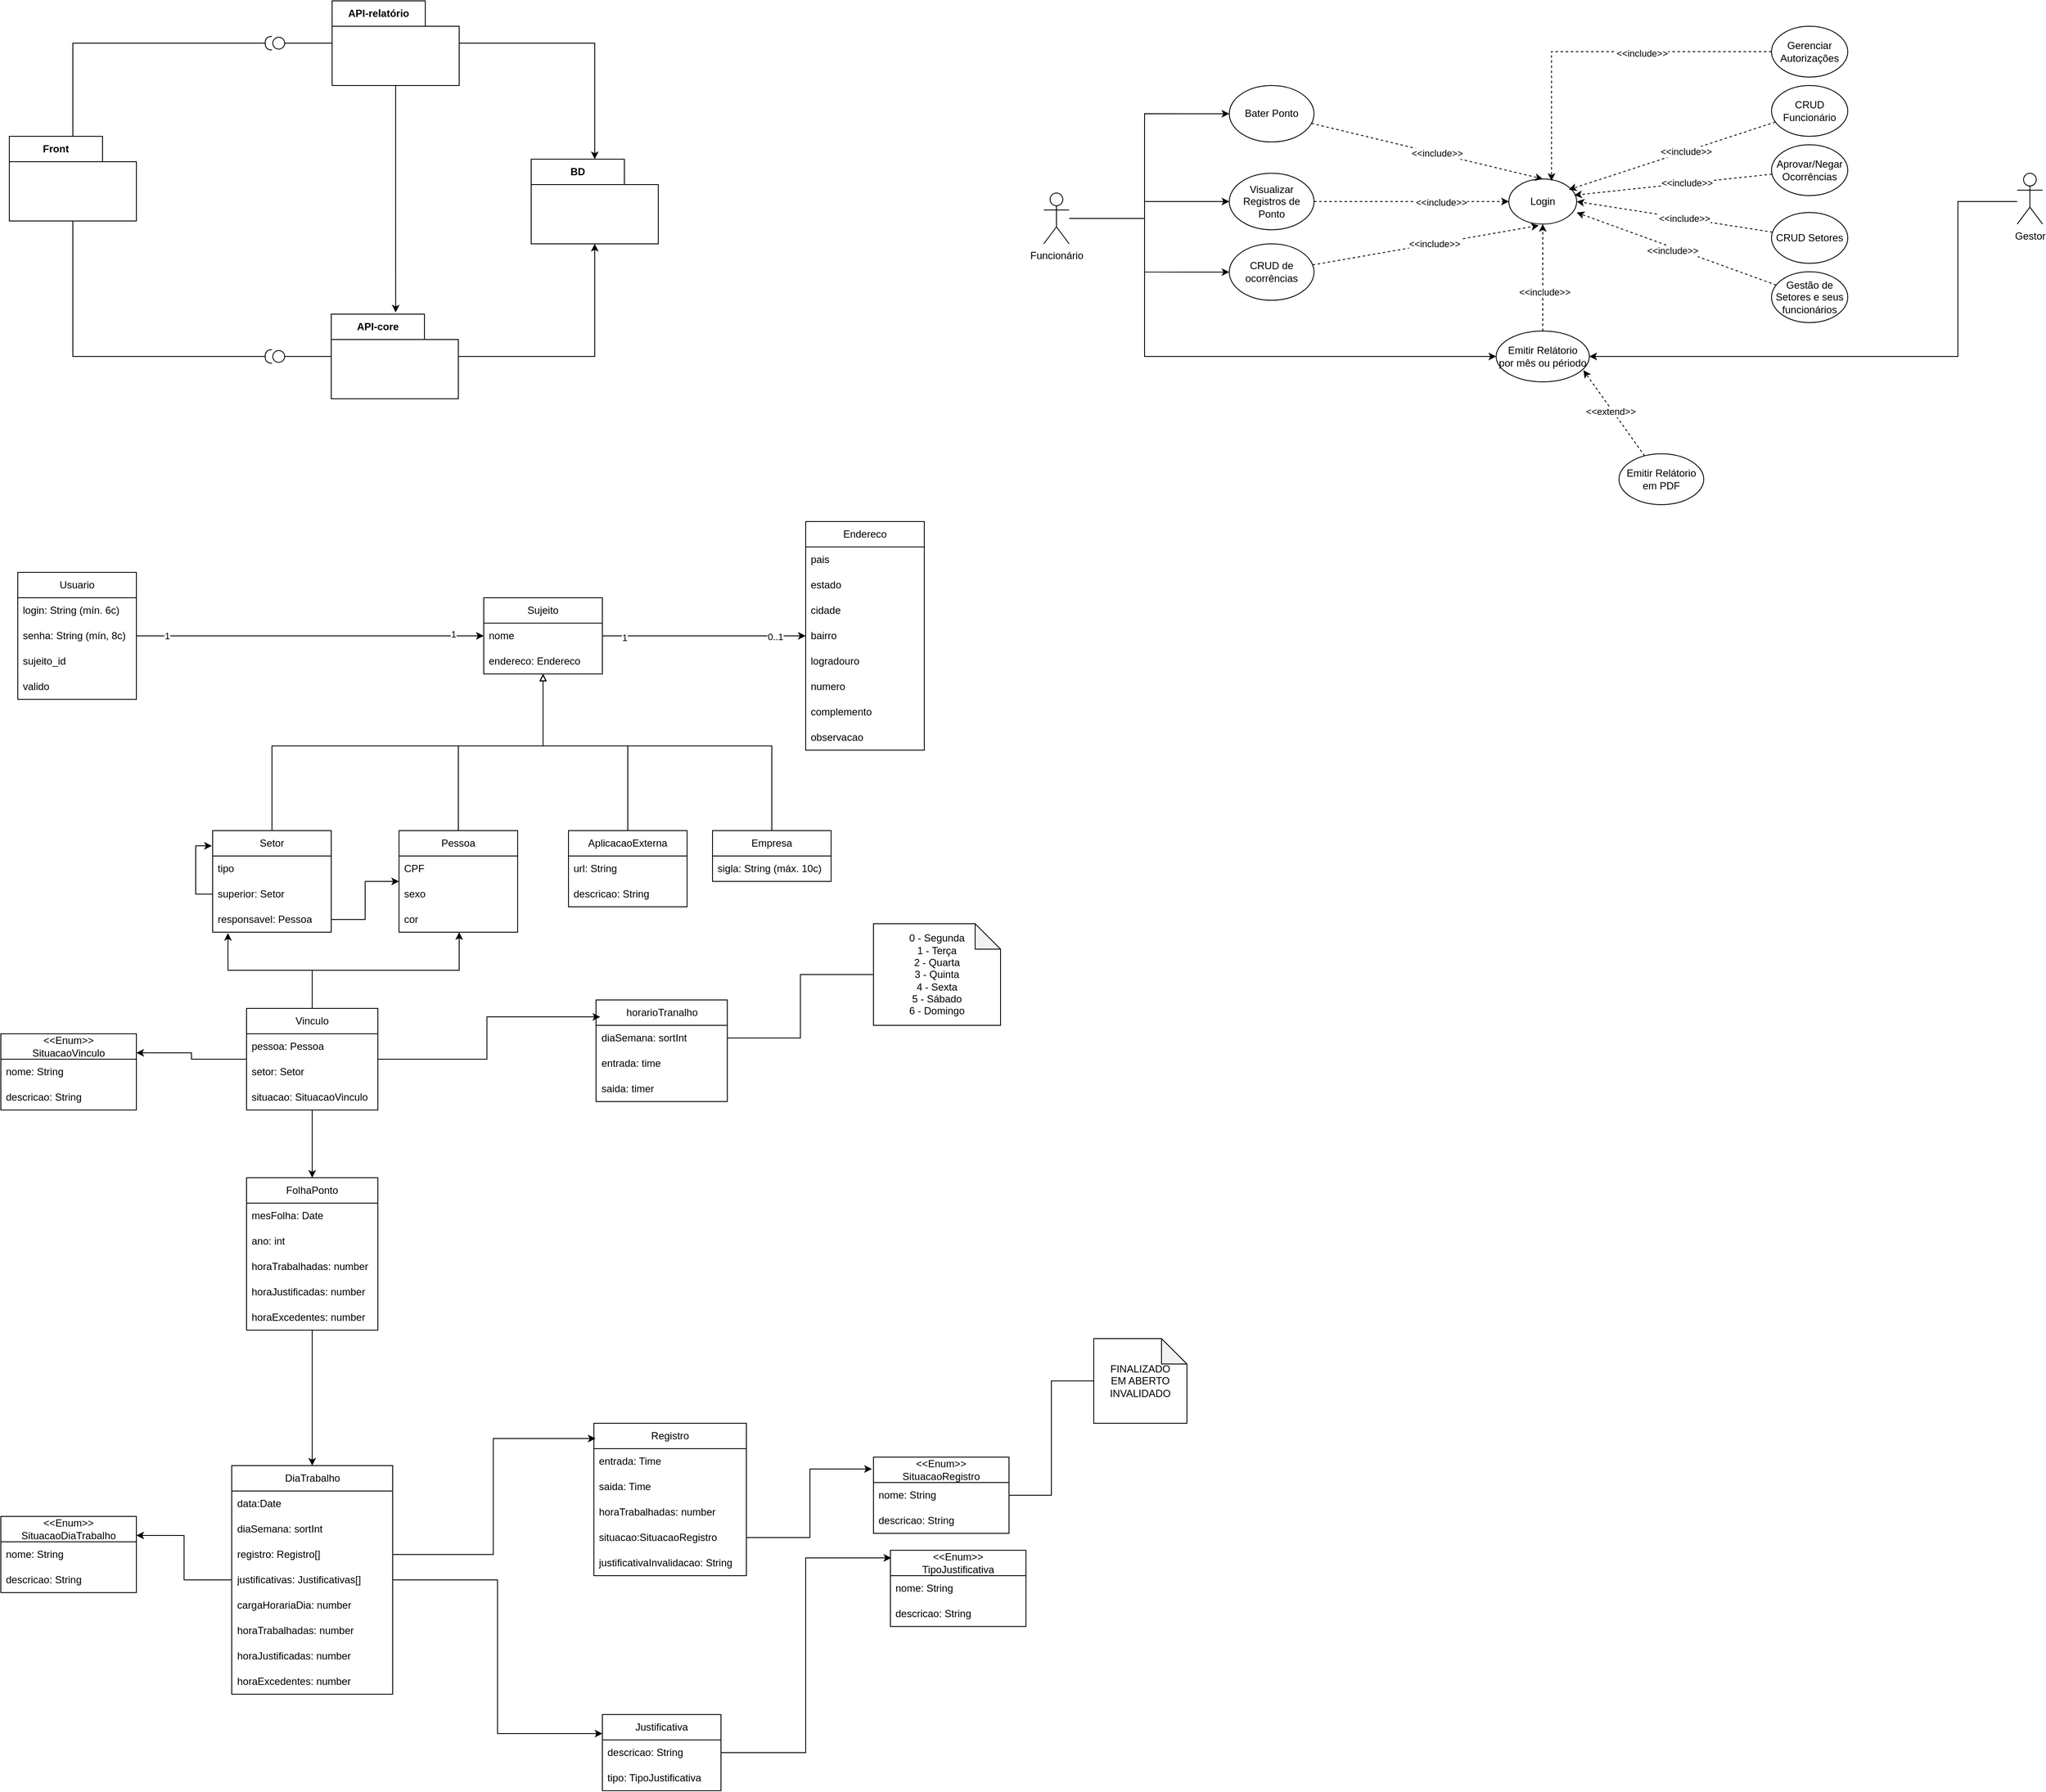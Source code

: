 <mxfile version="25.0.3">
  <diagram name="Página-1" id="RD_SIP9z1UjKInWznvdo">
    <mxGraphModel dx="1593" dy="829" grid="1" gridSize="10" guides="1" tooltips="1" connect="1" arrows="1" fold="1" page="1" pageScale="1" pageWidth="827" pageHeight="1169" math="0" shadow="0">
      <root>
        <mxCell id="0" />
        <mxCell id="1" parent="0" />
        <mxCell id="dIuihg4rUjvDcWADwv28-1" value="BD" style="shape=folder;fontStyle=1;tabWidth=110;tabHeight=30;tabPosition=left;html=1;boundedLbl=1;labelInHeader=1;container=1;collapsible=0;whiteSpace=wrap;" parent="1" vertex="1">
          <mxGeometry x="636" y="237" width="150" height="100" as="geometry" />
        </mxCell>
        <mxCell id="dIuihg4rUjvDcWADwv28-2" value="" style="html=1;strokeColor=none;resizeWidth=1;resizeHeight=1;fillColor=none;part=1;connectable=0;allowArrows=0;deletable=0;whiteSpace=wrap;" parent="dIuihg4rUjvDcWADwv28-1" vertex="1">
          <mxGeometry width="150" height="70" relative="1" as="geometry">
            <mxPoint y="30" as="offset" />
          </mxGeometry>
        </mxCell>
        <mxCell id="dIuihg4rUjvDcWADwv28-20" style="edgeStyle=orthogonalEdgeStyle;rounded=0;orthogonalLoop=1;jettySize=auto;html=1;endArrow=halfCircle;endFill=0;" parent="1" source="dIuihg4rUjvDcWADwv28-3" edge="1">
          <mxGeometry relative="1" as="geometry">
            <mxPoint x="330" y="100" as="targetPoint" />
            <Array as="points">
              <mxPoint x="95" y="100" />
            </Array>
          </mxGeometry>
        </mxCell>
        <mxCell id="dIuihg4rUjvDcWADwv28-21" style="edgeStyle=orthogonalEdgeStyle;rounded=0;orthogonalLoop=1;jettySize=auto;html=1;endArrow=halfCircle;endFill=0;" parent="1" source="dIuihg4rUjvDcWADwv28-3" edge="1">
          <mxGeometry relative="1" as="geometry">
            <mxPoint x="330" y="470" as="targetPoint" />
            <Array as="points">
              <mxPoint x="95" y="470" />
            </Array>
          </mxGeometry>
        </mxCell>
        <mxCell id="dIuihg4rUjvDcWADwv28-3" value="Front" style="shape=folder;fontStyle=1;tabWidth=110;tabHeight=30;tabPosition=left;html=1;boundedLbl=1;labelInHeader=1;container=1;collapsible=0;whiteSpace=wrap;" parent="1" vertex="1">
          <mxGeometry x="20" y="210" width="150" height="100" as="geometry" />
        </mxCell>
        <mxCell id="dIuihg4rUjvDcWADwv28-4" value="" style="html=1;strokeColor=none;resizeWidth=1;resizeHeight=1;fillColor=none;part=1;connectable=0;allowArrows=0;deletable=0;whiteSpace=wrap;" parent="dIuihg4rUjvDcWADwv28-3" vertex="1">
          <mxGeometry width="150" height="70" relative="1" as="geometry">
            <mxPoint y="30" as="offset" />
          </mxGeometry>
        </mxCell>
        <mxCell id="dIuihg4rUjvDcWADwv28-15" style="edgeStyle=orthogonalEdgeStyle;rounded=0;orthogonalLoop=1;jettySize=auto;html=1;" parent="1" source="dIuihg4rUjvDcWADwv28-5" target="dIuihg4rUjvDcWADwv28-1" edge="1">
          <mxGeometry relative="1" as="geometry" />
        </mxCell>
        <mxCell id="dIuihg4rUjvDcWADwv28-17" style="edgeStyle=orthogonalEdgeStyle;rounded=0;orthogonalLoop=1;jettySize=auto;html=1;endArrow=circle;endFill=0;" parent="1" source="dIuihg4rUjvDcWADwv28-5" edge="1">
          <mxGeometry relative="1" as="geometry">
            <mxPoint x="330" y="100" as="targetPoint" />
          </mxGeometry>
        </mxCell>
        <mxCell id="dIuihg4rUjvDcWADwv28-5" value="API-relatório" style="shape=folder;fontStyle=1;tabWidth=110;tabHeight=30;tabPosition=left;html=1;boundedLbl=1;labelInHeader=1;container=1;collapsible=0;whiteSpace=wrap;" parent="1" vertex="1">
          <mxGeometry x="401" y="50" width="150" height="100" as="geometry" />
        </mxCell>
        <mxCell id="dIuihg4rUjvDcWADwv28-6" value="" style="html=1;strokeColor=none;resizeWidth=1;resizeHeight=1;fillColor=none;part=1;connectable=0;allowArrows=0;deletable=0;whiteSpace=wrap;" parent="dIuihg4rUjvDcWADwv28-5" vertex="1">
          <mxGeometry width="150" height="70" relative="1" as="geometry">
            <mxPoint y="30" as="offset" />
          </mxGeometry>
        </mxCell>
        <mxCell id="dIuihg4rUjvDcWADwv28-18" style="edgeStyle=orthogonalEdgeStyle;rounded=0;orthogonalLoop=1;jettySize=auto;html=1;endArrow=circle;endFill=0;" parent="1" source="dIuihg4rUjvDcWADwv28-7" edge="1">
          <mxGeometry relative="1" as="geometry">
            <mxPoint x="330" y="470" as="targetPoint" />
          </mxGeometry>
        </mxCell>
        <mxCell id="dIuihg4rUjvDcWADwv28-7" value="API-core" style="shape=folder;fontStyle=1;tabWidth=110;tabHeight=30;tabPosition=left;html=1;boundedLbl=1;labelInHeader=1;container=1;collapsible=0;whiteSpace=wrap;" parent="1" vertex="1">
          <mxGeometry x="400" y="420" width="150" height="100" as="geometry" />
        </mxCell>
        <mxCell id="dIuihg4rUjvDcWADwv28-8" value="" style="html=1;strokeColor=none;resizeWidth=1;resizeHeight=1;fillColor=none;part=1;connectable=0;allowArrows=0;deletable=0;whiteSpace=wrap;" parent="dIuihg4rUjvDcWADwv28-7" vertex="1">
          <mxGeometry width="150" height="70" relative="1" as="geometry">
            <mxPoint y="30" as="offset" />
          </mxGeometry>
        </mxCell>
        <mxCell id="dIuihg4rUjvDcWADwv28-14" style="edgeStyle=orthogonalEdgeStyle;rounded=0;orthogonalLoop=1;jettySize=auto;html=1;entryX=0.5;entryY=1;entryDx=0;entryDy=0;entryPerimeter=0;" parent="1" source="dIuihg4rUjvDcWADwv28-7" target="dIuihg4rUjvDcWADwv28-1" edge="1">
          <mxGeometry relative="1" as="geometry" />
        </mxCell>
        <mxCell id="dIuihg4rUjvDcWADwv28-16" style="edgeStyle=orthogonalEdgeStyle;rounded=0;orthogonalLoop=1;jettySize=auto;html=1;entryX=0.507;entryY=-0.02;entryDx=0;entryDy=0;entryPerimeter=0;" parent="1" source="dIuihg4rUjvDcWADwv28-5" target="dIuihg4rUjvDcWADwv28-7" edge="1">
          <mxGeometry relative="1" as="geometry" />
        </mxCell>
        <mxCell id="qNjkb20ry8BSJpF6mRl5-24" style="edgeStyle=orthogonalEdgeStyle;rounded=0;orthogonalLoop=1;jettySize=auto;html=1;endArrow=block;endFill=0;exitX=0.5;exitY=0;exitDx=0;exitDy=0;" parent="1" source="qNjkb20ry8BSJpF6mRl5-1" target="qNjkb20ry8BSJpF6mRl5-13" edge="1">
          <mxGeometry relative="1" as="geometry">
            <Array as="points">
              <mxPoint x="550" y="930" />
              <mxPoint x="650" y="930" />
            </Array>
          </mxGeometry>
        </mxCell>
        <mxCell id="qNjkb20ry8BSJpF6mRl5-1" value="Pessoa" style="swimlane;fontStyle=0;childLayout=stackLayout;horizontal=1;startSize=30;horizontalStack=0;resizeParent=1;resizeParentMax=0;resizeLast=0;collapsible=1;marginBottom=0;whiteSpace=wrap;html=1;" parent="1" vertex="1">
          <mxGeometry x="480" y="1030" width="140" height="120" as="geometry" />
        </mxCell>
        <mxCell id="qNjkb20ry8BSJpF6mRl5-2" value="CPF" style="text;strokeColor=none;fillColor=none;align=left;verticalAlign=middle;spacingLeft=4;spacingRight=4;overflow=hidden;points=[[0,0.5],[1,0.5]];portConstraint=eastwest;rotatable=0;whiteSpace=wrap;html=1;" parent="qNjkb20ry8BSJpF6mRl5-1" vertex="1">
          <mxGeometry y="30" width="140" height="30" as="geometry" />
        </mxCell>
        <mxCell id="qNjkb20ry8BSJpF6mRl5-3" value="sexo" style="text;strokeColor=none;fillColor=none;align=left;verticalAlign=middle;spacingLeft=4;spacingRight=4;overflow=hidden;points=[[0,0.5],[1,0.5]];portConstraint=eastwest;rotatable=0;whiteSpace=wrap;html=1;" parent="qNjkb20ry8BSJpF6mRl5-1" vertex="1">
          <mxGeometry y="60" width="140" height="30" as="geometry" />
        </mxCell>
        <mxCell id="qNjkb20ry8BSJpF6mRl5-4" value="cor" style="text;strokeColor=none;fillColor=none;align=left;verticalAlign=middle;spacingLeft=4;spacingRight=4;overflow=hidden;points=[[0,0.5],[1,0.5]];portConstraint=eastwest;rotatable=0;whiteSpace=wrap;html=1;" parent="qNjkb20ry8BSJpF6mRl5-1" vertex="1">
          <mxGeometry y="90" width="140" height="30" as="geometry" />
        </mxCell>
        <mxCell id="qNjkb20ry8BSJpF6mRl5-25" style="edgeStyle=orthogonalEdgeStyle;rounded=0;orthogonalLoop=1;jettySize=auto;html=1;endArrow=block;endFill=0;exitX=0.5;exitY=0;exitDx=0;exitDy=0;" parent="1" source="qNjkb20ry8BSJpF6mRl5-5" target="qNjkb20ry8BSJpF6mRl5-13" edge="1">
          <mxGeometry relative="1" as="geometry">
            <Array as="points">
              <mxPoint x="330" y="930" />
              <mxPoint x="650" y="930" />
            </Array>
          </mxGeometry>
        </mxCell>
        <mxCell id="qNjkb20ry8BSJpF6mRl5-48" style="edgeStyle=orthogonalEdgeStyle;rounded=0;orthogonalLoop=1;jettySize=auto;html=1;" parent="1" source="qNjkb20ry8BSJpF6mRl5-8" target="qNjkb20ry8BSJpF6mRl5-1" edge="1">
          <mxGeometry relative="1" as="geometry" />
        </mxCell>
        <mxCell id="qNjkb20ry8BSJpF6mRl5-5" value="Setor" style="swimlane;fontStyle=0;childLayout=stackLayout;horizontal=1;startSize=30;horizontalStack=0;resizeParent=1;resizeParentMax=0;resizeLast=0;collapsible=1;marginBottom=0;whiteSpace=wrap;html=1;" parent="1" vertex="1">
          <mxGeometry x="260" y="1030" width="140" height="120" as="geometry" />
        </mxCell>
        <mxCell id="qNjkb20ry8BSJpF6mRl5-6" value="tipo" style="text;strokeColor=none;fillColor=none;align=left;verticalAlign=middle;spacingLeft=4;spacingRight=4;overflow=hidden;points=[[0,0.5],[1,0.5]];portConstraint=eastwest;rotatable=0;whiteSpace=wrap;html=1;" parent="qNjkb20ry8BSJpF6mRl5-5" vertex="1">
          <mxGeometry y="30" width="140" height="30" as="geometry" />
        </mxCell>
        <mxCell id="qNjkb20ry8BSJpF6mRl5-52" style="edgeStyle=orthogonalEdgeStyle;rounded=0;orthogonalLoop=1;jettySize=auto;html=1;entryX=-0.007;entryY=0.15;entryDx=0;entryDy=0;entryPerimeter=0;" parent="qNjkb20ry8BSJpF6mRl5-5" source="qNjkb20ry8BSJpF6mRl5-7" target="qNjkb20ry8BSJpF6mRl5-5" edge="1">
          <mxGeometry relative="1" as="geometry" />
        </mxCell>
        <mxCell id="qNjkb20ry8BSJpF6mRl5-7" value="superior: Setor" style="text;strokeColor=none;fillColor=none;align=left;verticalAlign=middle;spacingLeft=4;spacingRight=4;overflow=hidden;points=[[0,0.5],[1,0.5]];portConstraint=eastwest;rotatable=0;whiteSpace=wrap;html=1;" parent="qNjkb20ry8BSJpF6mRl5-5" vertex="1">
          <mxGeometry y="60" width="140" height="30" as="geometry" />
        </mxCell>
        <mxCell id="qNjkb20ry8BSJpF6mRl5-8" value="responsavel: Pessoa" style="text;strokeColor=none;fillColor=none;align=left;verticalAlign=middle;spacingLeft=4;spacingRight=4;overflow=hidden;points=[[0,0.5],[1,0.5]];portConstraint=eastwest;rotatable=0;whiteSpace=wrap;html=1;" parent="qNjkb20ry8BSJpF6mRl5-5" vertex="1">
          <mxGeometry y="90" width="140" height="30" as="geometry" />
        </mxCell>
        <mxCell id="qNjkb20ry8BSJpF6mRl5-27" style="edgeStyle=orthogonalEdgeStyle;rounded=0;orthogonalLoop=1;jettySize=auto;html=1;endArrow=block;endFill=0;exitX=0.5;exitY=0;exitDx=0;exitDy=0;" parent="1" source="qNjkb20ry8BSJpF6mRl5-9" target="qNjkb20ry8BSJpF6mRl5-13" edge="1">
          <mxGeometry relative="1" as="geometry">
            <Array as="points">
              <mxPoint x="750" y="930" />
              <mxPoint x="650" y="930" />
            </Array>
          </mxGeometry>
        </mxCell>
        <mxCell id="qNjkb20ry8BSJpF6mRl5-9" value="Aplicacao&lt;span style=&quot;background-color: initial;&quot;&gt;Externa&lt;/span&gt;" style="swimlane;fontStyle=0;childLayout=stackLayout;horizontal=1;startSize=30;horizontalStack=0;resizeParent=1;resizeParentMax=0;resizeLast=0;collapsible=1;marginBottom=0;whiteSpace=wrap;html=1;" parent="1" vertex="1">
          <mxGeometry x="680" y="1030" width="140" height="90" as="geometry" />
        </mxCell>
        <mxCell id="5sIMiY5ZOQMgnEvXVbW2-5" value="url: String" style="text;strokeColor=none;fillColor=none;align=left;verticalAlign=middle;spacingLeft=4;spacingRight=4;overflow=hidden;points=[[0,0.5],[1,0.5]];portConstraint=eastwest;rotatable=0;whiteSpace=wrap;html=1;" parent="qNjkb20ry8BSJpF6mRl5-9" vertex="1">
          <mxGeometry y="30" width="140" height="30" as="geometry" />
        </mxCell>
        <mxCell id="5sIMiY5ZOQMgnEvXVbW2-6" value="descricao: String" style="text;strokeColor=none;fillColor=none;align=left;verticalAlign=middle;spacingLeft=4;spacingRight=4;overflow=hidden;points=[[0,0.5],[1,0.5]];portConstraint=eastwest;rotatable=0;whiteSpace=wrap;html=1;" parent="qNjkb20ry8BSJpF6mRl5-9" vertex="1">
          <mxGeometry y="60" width="140" height="30" as="geometry" />
        </mxCell>
        <mxCell id="qNjkb20ry8BSJpF6mRl5-37" style="edgeStyle=orthogonalEdgeStyle;rounded=0;orthogonalLoop=1;jettySize=auto;html=1;" parent="1" source="qNjkb20ry8BSJpF6mRl5-13" target="qNjkb20ry8BSJpF6mRl5-33" edge="1">
          <mxGeometry relative="1" as="geometry" />
        </mxCell>
        <mxCell id="qNjkb20ry8BSJpF6mRl5-44" value="1" style="edgeLabel;html=1;align=center;verticalAlign=middle;resizable=0;points=[];" parent="qNjkb20ry8BSJpF6mRl5-37" vertex="1" connectable="0">
          <mxGeometry x="-0.783" y="-2" relative="1" as="geometry">
            <mxPoint as="offset" />
          </mxGeometry>
        </mxCell>
        <mxCell id="qNjkb20ry8BSJpF6mRl5-45" value="0..1" style="edgeLabel;html=1;align=center;verticalAlign=middle;resizable=0;points=[];" parent="qNjkb20ry8BSJpF6mRl5-37" vertex="1" connectable="0">
          <mxGeometry x="0.7" y="-1" relative="1" as="geometry">
            <mxPoint as="offset" />
          </mxGeometry>
        </mxCell>
        <mxCell id="qNjkb20ry8BSJpF6mRl5-13" value="Sujeito" style="swimlane;fontStyle=0;childLayout=stackLayout;horizontal=1;startSize=30;horizontalStack=0;resizeParent=1;resizeParentMax=0;resizeLast=0;collapsible=1;marginBottom=0;whiteSpace=wrap;html=1;" parent="1" vertex="1">
          <mxGeometry x="580" y="755" width="140" height="90" as="geometry" />
        </mxCell>
        <mxCell id="qNjkb20ry8BSJpF6mRl5-16" value="nome" style="text;strokeColor=none;fillColor=none;align=left;verticalAlign=middle;spacingLeft=4;spacingRight=4;overflow=hidden;points=[[0,0.5],[1,0.5]];portConstraint=eastwest;rotatable=0;whiteSpace=wrap;html=1;" parent="qNjkb20ry8BSJpF6mRl5-13" vertex="1">
          <mxGeometry y="30" width="140" height="30" as="geometry" />
        </mxCell>
        <mxCell id="qNjkb20ry8BSJpF6mRl5-38" value="endereco: Endereco" style="text;strokeColor=none;fillColor=none;align=left;verticalAlign=middle;spacingLeft=4;spacingRight=4;overflow=hidden;points=[[0,0.5],[1,0.5]];portConstraint=eastwest;rotatable=0;whiteSpace=wrap;html=1;" parent="qNjkb20ry8BSJpF6mRl5-13" vertex="1">
          <mxGeometry y="60" width="140" height="30" as="geometry" />
        </mxCell>
        <mxCell id="qNjkb20ry8BSJpF6mRl5-17" value="Usuario" style="swimlane;fontStyle=0;childLayout=stackLayout;horizontal=1;startSize=30;horizontalStack=0;resizeParent=1;resizeParentMax=0;resizeLast=0;collapsible=1;marginBottom=0;whiteSpace=wrap;html=1;" parent="1" vertex="1">
          <mxGeometry x="30" y="725" width="140" height="150" as="geometry" />
        </mxCell>
        <mxCell id="qNjkb20ry8BSJpF6mRl5-18" value="login: String (mín. 6c)" style="text;strokeColor=none;fillColor=none;align=left;verticalAlign=middle;spacingLeft=4;spacingRight=4;overflow=hidden;points=[[0,0.5],[1,0.5]];portConstraint=eastwest;rotatable=0;whiteSpace=wrap;html=1;" parent="qNjkb20ry8BSJpF6mRl5-17" vertex="1">
          <mxGeometry y="30" width="140" height="30" as="geometry" />
        </mxCell>
        <mxCell id="qNjkb20ry8BSJpF6mRl5-19" value="senha: String (mín, 8c)" style="text;strokeColor=none;fillColor=none;align=left;verticalAlign=middle;spacingLeft=4;spacingRight=4;overflow=hidden;points=[[0,0.5],[1,0.5]];portConstraint=eastwest;rotatable=0;whiteSpace=wrap;html=1;" parent="qNjkb20ry8BSJpF6mRl5-17" vertex="1">
          <mxGeometry y="60" width="140" height="30" as="geometry" />
        </mxCell>
        <mxCell id="qNjkb20ry8BSJpF6mRl5-20" value="sujeito_id" style="text;strokeColor=none;fillColor=none;align=left;verticalAlign=middle;spacingLeft=4;spacingRight=4;overflow=hidden;points=[[0,0.5],[1,0.5]];portConstraint=eastwest;rotatable=0;whiteSpace=wrap;html=1;" parent="qNjkb20ry8BSJpF6mRl5-17" vertex="1">
          <mxGeometry y="90" width="140" height="30" as="geometry" />
        </mxCell>
        <mxCell id="qNjkb20ry8BSJpF6mRl5-53" value="valido" style="text;strokeColor=none;fillColor=none;align=left;verticalAlign=middle;spacingLeft=4;spacingRight=4;overflow=hidden;points=[[0,0.5],[1,0.5]];portConstraint=eastwest;rotatable=0;whiteSpace=wrap;html=1;" parent="qNjkb20ry8BSJpF6mRl5-17" vertex="1">
          <mxGeometry y="120" width="140" height="30" as="geometry" />
        </mxCell>
        <mxCell id="qNjkb20ry8BSJpF6mRl5-21" style="edgeStyle=orthogonalEdgeStyle;rounded=0;orthogonalLoop=1;jettySize=auto;html=1;entryX=0;entryY=0.5;entryDx=0;entryDy=0;" parent="1" source="qNjkb20ry8BSJpF6mRl5-19" target="qNjkb20ry8BSJpF6mRl5-13" edge="1">
          <mxGeometry relative="1" as="geometry" />
        </mxCell>
        <mxCell id="qNjkb20ry8BSJpF6mRl5-22" value="1" style="edgeLabel;html=1;align=center;verticalAlign=middle;resizable=0;points=[];" parent="qNjkb20ry8BSJpF6mRl5-21" vertex="1" connectable="0">
          <mxGeometry x="-0.824" relative="1" as="geometry">
            <mxPoint as="offset" />
          </mxGeometry>
        </mxCell>
        <mxCell id="qNjkb20ry8BSJpF6mRl5-23" value="1" style="edgeLabel;html=1;align=center;verticalAlign=middle;resizable=0;points=[];" parent="qNjkb20ry8BSJpF6mRl5-21" vertex="1" connectable="0">
          <mxGeometry x="0.824" y="2" relative="1" as="geometry">
            <mxPoint as="offset" />
          </mxGeometry>
        </mxCell>
        <mxCell id="qNjkb20ry8BSJpF6mRl5-47" style="edgeStyle=orthogonalEdgeStyle;rounded=0;orthogonalLoop=1;jettySize=auto;html=1;endArrow=block;endFill=0;" parent="1" source="qNjkb20ry8BSJpF6mRl5-29" target="qNjkb20ry8BSJpF6mRl5-13" edge="1">
          <mxGeometry relative="1" as="geometry">
            <Array as="points">
              <mxPoint x="920" y="930" />
              <mxPoint x="650" y="930" />
            </Array>
          </mxGeometry>
        </mxCell>
        <mxCell id="qNjkb20ry8BSJpF6mRl5-29" value="Empresa" style="swimlane;fontStyle=0;childLayout=stackLayout;horizontal=1;startSize=30;horizontalStack=0;resizeParent=1;resizeParentMax=0;resizeLast=0;collapsible=1;marginBottom=0;whiteSpace=wrap;html=1;" parent="1" vertex="1">
          <mxGeometry x="850" y="1030" width="140" height="60" as="geometry" />
        </mxCell>
        <mxCell id="qNjkb20ry8BSJpF6mRl5-28" value="sigla: String&amp;nbsp;(máx. 10c)" style="text;strokeColor=none;fillColor=none;align=left;verticalAlign=middle;spacingLeft=4;spacingRight=4;overflow=hidden;points=[[0,0.5],[1,0.5]];portConstraint=eastwest;rotatable=0;whiteSpace=wrap;html=1;" parent="qNjkb20ry8BSJpF6mRl5-29" vertex="1">
          <mxGeometry y="30" width="140" height="30" as="geometry" />
        </mxCell>
        <mxCell id="qNjkb20ry8BSJpF6mRl5-33" value="Endereco" style="swimlane;fontStyle=0;childLayout=stackLayout;horizontal=1;startSize=30;horizontalStack=0;resizeParent=1;resizeParentMax=0;resizeLast=0;collapsible=1;marginBottom=0;whiteSpace=wrap;html=1;" parent="1" vertex="1">
          <mxGeometry x="960" y="665" width="140" height="270" as="geometry" />
        </mxCell>
        <mxCell id="qNjkb20ry8BSJpF6mRl5-34" value="pais" style="text;strokeColor=none;fillColor=none;align=left;verticalAlign=middle;spacingLeft=4;spacingRight=4;overflow=hidden;points=[[0,0.5],[1,0.5]];portConstraint=eastwest;rotatable=0;whiteSpace=wrap;html=1;" parent="qNjkb20ry8BSJpF6mRl5-33" vertex="1">
          <mxGeometry y="30" width="140" height="30" as="geometry" />
        </mxCell>
        <mxCell id="qNjkb20ry8BSJpF6mRl5-35" value="estado" style="text;strokeColor=none;fillColor=none;align=left;verticalAlign=middle;spacingLeft=4;spacingRight=4;overflow=hidden;points=[[0,0.5],[1,0.5]];portConstraint=eastwest;rotatable=0;whiteSpace=wrap;html=1;" parent="qNjkb20ry8BSJpF6mRl5-33" vertex="1">
          <mxGeometry y="60" width="140" height="30" as="geometry" />
        </mxCell>
        <mxCell id="qNjkb20ry8BSJpF6mRl5-36" value="cidade" style="text;strokeColor=none;fillColor=none;align=left;verticalAlign=middle;spacingLeft=4;spacingRight=4;overflow=hidden;points=[[0,0.5],[1,0.5]];portConstraint=eastwest;rotatable=0;whiteSpace=wrap;html=1;" parent="qNjkb20ry8BSJpF6mRl5-33" vertex="1">
          <mxGeometry y="90" width="140" height="30" as="geometry" />
        </mxCell>
        <mxCell id="qNjkb20ry8BSJpF6mRl5-39" value="bairro" style="text;strokeColor=none;fillColor=none;align=left;verticalAlign=middle;spacingLeft=4;spacingRight=4;overflow=hidden;points=[[0,0.5],[1,0.5]];portConstraint=eastwest;rotatable=0;whiteSpace=wrap;html=1;" parent="qNjkb20ry8BSJpF6mRl5-33" vertex="1">
          <mxGeometry y="120" width="140" height="30" as="geometry" />
        </mxCell>
        <mxCell id="qNjkb20ry8BSJpF6mRl5-40" value="logradouro" style="text;strokeColor=none;fillColor=none;align=left;verticalAlign=middle;spacingLeft=4;spacingRight=4;overflow=hidden;points=[[0,0.5],[1,0.5]];portConstraint=eastwest;rotatable=0;whiteSpace=wrap;html=1;" parent="qNjkb20ry8BSJpF6mRl5-33" vertex="1">
          <mxGeometry y="150" width="140" height="30" as="geometry" />
        </mxCell>
        <mxCell id="qNjkb20ry8BSJpF6mRl5-41" value="numero" style="text;strokeColor=none;fillColor=none;align=left;verticalAlign=middle;spacingLeft=4;spacingRight=4;overflow=hidden;points=[[0,0.5],[1,0.5]];portConstraint=eastwest;rotatable=0;whiteSpace=wrap;html=1;" parent="qNjkb20ry8BSJpF6mRl5-33" vertex="1">
          <mxGeometry y="180" width="140" height="30" as="geometry" />
        </mxCell>
        <mxCell id="qNjkb20ry8BSJpF6mRl5-42" value="complemento" style="text;strokeColor=none;fillColor=none;align=left;verticalAlign=middle;spacingLeft=4;spacingRight=4;overflow=hidden;points=[[0,0.5],[1,0.5]];portConstraint=eastwest;rotatable=0;whiteSpace=wrap;html=1;" parent="qNjkb20ry8BSJpF6mRl5-33" vertex="1">
          <mxGeometry y="210" width="140" height="30" as="geometry" />
        </mxCell>
        <mxCell id="qNjkb20ry8BSJpF6mRl5-43" value="observacao" style="text;strokeColor=none;fillColor=none;align=left;verticalAlign=middle;spacingLeft=4;spacingRight=4;overflow=hidden;points=[[0,0.5],[1,0.5]];portConstraint=eastwest;rotatable=0;whiteSpace=wrap;html=1;" parent="qNjkb20ry8BSJpF6mRl5-33" vertex="1">
          <mxGeometry y="240" width="140" height="30" as="geometry" />
        </mxCell>
        <mxCell id="7N5yKQpb0jNCGdgTXIqX-24" style="edgeStyle=orthogonalEdgeStyle;rounded=0;orthogonalLoop=1;jettySize=auto;html=1;entryX=0;entryY=0.5;entryDx=0;entryDy=0;" parent="1" source="7N5yKQpb0jNCGdgTXIqX-1" target="7N5yKQpb0jNCGdgTXIqX-5" edge="1">
          <mxGeometry relative="1" as="geometry">
            <Array as="points">
              <mxPoint x="1360" y="307" />
              <mxPoint x="1360" y="183" />
            </Array>
          </mxGeometry>
        </mxCell>
        <mxCell id="7N5yKQpb0jNCGdgTXIqX-25" style="edgeStyle=orthogonalEdgeStyle;rounded=0;orthogonalLoop=1;jettySize=auto;html=1;entryX=0;entryY=0.5;entryDx=0;entryDy=0;" parent="1" source="7N5yKQpb0jNCGdgTXIqX-1" target="7N5yKQpb0jNCGdgTXIqX-9" edge="1">
          <mxGeometry relative="1" as="geometry">
            <Array as="points">
              <mxPoint x="1360" y="307" />
              <mxPoint x="1360" y="287" />
            </Array>
          </mxGeometry>
        </mxCell>
        <mxCell id="7N5yKQpb0jNCGdgTXIqX-26" style="edgeStyle=orthogonalEdgeStyle;rounded=0;orthogonalLoop=1;jettySize=auto;html=1;entryX=0;entryY=0.5;entryDx=0;entryDy=0;" parent="1" source="7N5yKQpb0jNCGdgTXIqX-1" target="7N5yKQpb0jNCGdgTXIqX-12" edge="1">
          <mxGeometry relative="1" as="geometry">
            <Array as="points">
              <mxPoint x="1360" y="307" />
              <mxPoint x="1360" y="370" />
            </Array>
          </mxGeometry>
        </mxCell>
        <mxCell id="7N5yKQpb0jNCGdgTXIqX-27" style="edgeStyle=orthogonalEdgeStyle;rounded=0;orthogonalLoop=1;jettySize=auto;html=1;entryX=0;entryY=0.5;entryDx=0;entryDy=0;" parent="1" source="7N5yKQpb0jNCGdgTXIqX-1" target="7N5yKQpb0jNCGdgTXIqX-16" edge="1">
          <mxGeometry relative="1" as="geometry">
            <Array as="points">
              <mxPoint x="1360" y="307" />
              <mxPoint x="1360" y="470" />
            </Array>
          </mxGeometry>
        </mxCell>
        <mxCell id="7N5yKQpb0jNCGdgTXIqX-1" value="Funcionário" style="shape=umlActor;verticalLabelPosition=bottom;verticalAlign=top;html=1;outlineConnect=0;" parent="1" vertex="1">
          <mxGeometry x="1241" y="277" width="30" height="60" as="geometry" />
        </mxCell>
        <mxCell id="7N5yKQpb0jNCGdgTXIqX-4" value="Login" style="ellipse;whiteSpace=wrap;html=1;" parent="1" vertex="1">
          <mxGeometry x="1790" y="260.34" width="80" height="53.33" as="geometry" />
        </mxCell>
        <mxCell id="7N5yKQpb0jNCGdgTXIqX-5" value="Bater Ponto" style="ellipse;whiteSpace=wrap;html=1;" parent="1" vertex="1">
          <mxGeometry x="1460" y="150" width="100" height="66.67" as="geometry" />
        </mxCell>
        <mxCell id="7N5yKQpb0jNCGdgTXIqX-6" style="rounded=0;orthogonalLoop=1;jettySize=auto;html=1;entryX=0.5;entryY=0;entryDx=0;entryDy=0;dashed=1;" parent="1" source="7N5yKQpb0jNCGdgTXIqX-5" target="7N5yKQpb0jNCGdgTXIqX-4" edge="1">
          <mxGeometry relative="1" as="geometry" />
        </mxCell>
        <mxCell id="7N5yKQpb0jNCGdgTXIqX-7" value="&amp;lt;&amp;lt;include&amp;gt;&amp;gt;" style="edgeLabel;html=1;align=center;verticalAlign=middle;resizable=0;points=[];" parent="7N5yKQpb0jNCGdgTXIqX-6" vertex="1" connectable="0">
          <mxGeometry x="0.08" relative="1" as="geometry">
            <mxPoint as="offset" />
          </mxGeometry>
        </mxCell>
        <mxCell id="7N5yKQpb0jNCGdgTXIqX-9" value="Visualizar Registros de Ponto" style="ellipse;whiteSpace=wrap;html=1;" parent="1" vertex="1">
          <mxGeometry x="1460" y="253.66" width="100" height="66.67" as="geometry" />
        </mxCell>
        <mxCell id="7N5yKQpb0jNCGdgTXIqX-10" style="rounded=0;orthogonalLoop=1;jettySize=auto;html=1;entryX=0;entryY=0.5;entryDx=0;entryDy=0;dashed=1;" parent="1" source="7N5yKQpb0jNCGdgTXIqX-9" target="7N5yKQpb0jNCGdgTXIqX-4" edge="1">
          <mxGeometry relative="1" as="geometry" />
        </mxCell>
        <mxCell id="7N5yKQpb0jNCGdgTXIqX-11" value="&amp;lt;&amp;lt;include&amp;gt;&amp;gt;" style="edgeLabel;html=1;align=center;verticalAlign=middle;resizable=0;points=[];" parent="7N5yKQpb0jNCGdgTXIqX-10" vertex="1" connectable="0">
          <mxGeometry x="0.304" y="-1" relative="1" as="geometry">
            <mxPoint as="offset" />
          </mxGeometry>
        </mxCell>
        <mxCell id="7N5yKQpb0jNCGdgTXIqX-12" value="CRUD de ocorrências" style="ellipse;whiteSpace=wrap;html=1;" parent="1" vertex="1">
          <mxGeometry x="1460" y="337" width="100" height="66.67" as="geometry" />
        </mxCell>
        <mxCell id="7N5yKQpb0jNCGdgTXIqX-13" style="rounded=0;orthogonalLoop=1;jettySize=auto;html=1;entryX=0.442;entryY=1.031;entryDx=0;entryDy=0;entryPerimeter=0;dashed=1;" parent="1" source="7N5yKQpb0jNCGdgTXIqX-12" target="7N5yKQpb0jNCGdgTXIqX-4" edge="1">
          <mxGeometry relative="1" as="geometry" />
        </mxCell>
        <mxCell id="7N5yKQpb0jNCGdgTXIqX-14" value="&lt;span style=&quot;color: rgba(0, 0, 0, 0); font-family: monospace; font-size: 0px; text-align: start; background-color: rgb(251, 251, 251);&quot;&gt;%3CmxGraphModel%3E%3Croot%3E%3CmxCell%20id%3D%220%22%2F%3E%3CmxCell%20id%3D%221%22%20parent%3D%220%22%2F%3E%3CmxCell%20id%3D%222%22%20value%3D%22Visualizar%20Registros%20de%20Ponto%22%20style%3D%22ellipse%3BwhiteSpace%3Dwrap%3Bhtml%3D1%3B%22%20vertex%3D%221%22%20parent%3D%221%22%3E%3CmxGeometry%20x%3D%221460%22%20y%3D%22253.66%22%20width%3D%22100%22%20height%3D%2266.67%22%20as%3D%22geometry%22%2F%3E%3C%2FmxCell%3E%3C%2Froot%3E%3C%2FmxGraphModel%3E&lt;/span&gt;" style="edgeLabel;html=1;align=center;verticalAlign=middle;resizable=0;points=[];" parent="7N5yKQpb0jNCGdgTXIqX-13" vertex="1" connectable="0">
          <mxGeometry x="0.106" relative="1" as="geometry">
            <mxPoint as="offset" />
          </mxGeometry>
        </mxCell>
        <mxCell id="7N5yKQpb0jNCGdgTXIqX-15" value="&amp;lt;&amp;lt;include&amp;gt;&amp;gt;" style="edgeLabel;html=1;align=center;verticalAlign=middle;resizable=0;points=[];" parent="7N5yKQpb0jNCGdgTXIqX-13" vertex="1" connectable="0">
          <mxGeometry x="0.076" relative="1" as="geometry">
            <mxPoint as="offset" />
          </mxGeometry>
        </mxCell>
        <mxCell id="7N5yKQpb0jNCGdgTXIqX-17" style="rounded=0;orthogonalLoop=1;jettySize=auto;html=1;dashed=1;" parent="1" source="7N5yKQpb0jNCGdgTXIqX-16" target="7N5yKQpb0jNCGdgTXIqX-4" edge="1">
          <mxGeometry relative="1" as="geometry" />
        </mxCell>
        <mxCell id="7N5yKQpb0jNCGdgTXIqX-18" value="&amp;lt;&amp;lt;include&amp;gt;&amp;gt;" style="edgeLabel;html=1;align=center;verticalAlign=middle;resizable=0;points=[];" parent="7N5yKQpb0jNCGdgTXIqX-17" vertex="1" connectable="0">
          <mxGeometry x="-0.26" y="-2" relative="1" as="geometry">
            <mxPoint as="offset" />
          </mxGeometry>
        </mxCell>
        <mxCell id="7N5yKQpb0jNCGdgTXIqX-16" value="Emitir Relátorio&lt;div&gt;por mês ou périodo&lt;/div&gt;" style="ellipse;whiteSpace=wrap;html=1;" parent="1" vertex="1">
          <mxGeometry x="1775" y="440" width="110" height="60" as="geometry" />
        </mxCell>
        <mxCell id="7N5yKQpb0jNCGdgTXIqX-19" value="Emitir Relátorio em PDF" style="ellipse;whiteSpace=wrap;html=1;" parent="1" vertex="1">
          <mxGeometry x="1920" y="585" width="100" height="60" as="geometry" />
        </mxCell>
        <mxCell id="7N5yKQpb0jNCGdgTXIqX-20" style="rounded=0;orthogonalLoop=1;jettySize=auto;html=1;entryX=0.936;entryY=0.772;entryDx=0;entryDy=0;entryPerimeter=0;dashed=1;" parent="1" source="7N5yKQpb0jNCGdgTXIqX-19" target="7N5yKQpb0jNCGdgTXIqX-16" edge="1">
          <mxGeometry relative="1" as="geometry" />
        </mxCell>
        <mxCell id="7N5yKQpb0jNCGdgTXIqX-21" value="&amp;lt;&amp;lt;extend&amp;gt;&amp;gt;" style="edgeLabel;html=1;align=center;verticalAlign=middle;resizable=0;points=[];" parent="7N5yKQpb0jNCGdgTXIqX-20" vertex="1" connectable="0">
          <mxGeometry x="0.065" y="2" relative="1" as="geometry">
            <mxPoint as="offset" />
          </mxGeometry>
        </mxCell>
        <mxCell id="7N5yKQpb0jNCGdgTXIqX-30" style="edgeStyle=orthogonalEdgeStyle;rounded=0;orthogonalLoop=1;jettySize=auto;html=1;entryX=1;entryY=0.5;entryDx=0;entryDy=0;" parent="1" source="7N5yKQpb0jNCGdgTXIqX-29" target="7N5yKQpb0jNCGdgTXIqX-16" edge="1">
          <mxGeometry relative="1" as="geometry">
            <Array as="points">
              <mxPoint x="2320" y="287" />
              <mxPoint x="2320" y="470" />
            </Array>
          </mxGeometry>
        </mxCell>
        <mxCell id="7N5yKQpb0jNCGdgTXIqX-29" value="Gestor" style="shape=umlActor;verticalLabelPosition=bottom;verticalAlign=top;html=1;outlineConnect=0;" parent="1" vertex="1">
          <mxGeometry x="2390" y="253.66" width="30" height="60" as="geometry" />
        </mxCell>
        <mxCell id="7N5yKQpb0jNCGdgTXIqX-31" value="CRUD Funcionário" style="ellipse;whiteSpace=wrap;html=1;" parent="1" vertex="1">
          <mxGeometry x="2100" y="150" width="90" height="60" as="geometry" />
        </mxCell>
        <mxCell id="7N5yKQpb0jNCGdgTXIqX-32" value="Aprovar/Negar Ocorrências" style="ellipse;whiteSpace=wrap;html=1;" parent="1" vertex="1">
          <mxGeometry x="2100" y="220" width="90" height="60" as="geometry" />
        </mxCell>
        <mxCell id="7N5yKQpb0jNCGdgTXIqX-41" style="rounded=0;orthogonalLoop=1;jettySize=auto;html=1;entryX=1;entryY=0.5;entryDx=0;entryDy=0;dashed=1;" parent="1" source="7N5yKQpb0jNCGdgTXIqX-33" target="7N5yKQpb0jNCGdgTXIqX-4" edge="1">
          <mxGeometry relative="1" as="geometry" />
        </mxCell>
        <mxCell id="7N5yKQpb0jNCGdgTXIqX-42" value="&amp;lt;&amp;lt;include&amp;gt;&amp;gt;" style="edgeLabel;html=1;align=center;verticalAlign=middle;resizable=0;points=[];" parent="7N5yKQpb0jNCGdgTXIqX-41" vertex="1" connectable="0">
          <mxGeometry x="-0.1" relative="1" as="geometry">
            <mxPoint as="offset" />
          </mxGeometry>
        </mxCell>
        <mxCell id="7N5yKQpb0jNCGdgTXIqX-33" value="CRUD Setores" style="ellipse;whiteSpace=wrap;html=1;" parent="1" vertex="1">
          <mxGeometry x="2100" y="300" width="90" height="60" as="geometry" />
        </mxCell>
        <mxCell id="7N5yKQpb0jNCGdgTXIqX-34" value="Gestão de Setores e seus funcionários" style="ellipse;whiteSpace=wrap;html=1;" parent="1" vertex="1">
          <mxGeometry x="2100" y="370" width="90" height="60" as="geometry" />
        </mxCell>
        <mxCell id="7N5yKQpb0jNCGdgTXIqX-35" value="Gerenciar Autorizações" style="ellipse;whiteSpace=wrap;html=1;" parent="1" vertex="1">
          <mxGeometry x="2100" y="80" width="90" height="60" as="geometry" />
        </mxCell>
        <mxCell id="7N5yKQpb0jNCGdgTXIqX-36" style="rounded=0;orthogonalLoop=1;jettySize=auto;html=1;entryX=1;entryY=0.744;entryDx=0;entryDy=0;entryPerimeter=0;dashed=1;" parent="1" source="7N5yKQpb0jNCGdgTXIqX-34" target="7N5yKQpb0jNCGdgTXIqX-4" edge="1">
          <mxGeometry relative="1" as="geometry" />
        </mxCell>
        <mxCell id="7N5yKQpb0jNCGdgTXIqX-37" value="&amp;lt;&amp;lt;include&amp;gt;&amp;gt;" style="edgeLabel;html=1;align=center;verticalAlign=middle;resizable=0;points=[];" parent="7N5yKQpb0jNCGdgTXIqX-36" vertex="1" connectable="0">
          <mxGeometry x="0.028" y="3" relative="1" as="geometry">
            <mxPoint as="offset" />
          </mxGeometry>
        </mxCell>
        <mxCell id="7N5yKQpb0jNCGdgTXIqX-43" style="rounded=0;orthogonalLoop=1;jettySize=auto;html=1;entryX=0.965;entryY=0.36;entryDx=0;entryDy=0;entryPerimeter=0;dashed=1;" parent="1" source="7N5yKQpb0jNCGdgTXIqX-32" target="7N5yKQpb0jNCGdgTXIqX-4" edge="1">
          <mxGeometry relative="1" as="geometry" />
        </mxCell>
        <mxCell id="7N5yKQpb0jNCGdgTXIqX-44" value="&amp;lt;&amp;lt;include&amp;gt;&amp;gt;" style="edgeLabel;html=1;align=center;verticalAlign=middle;resizable=0;points=[];" parent="7N5yKQpb0jNCGdgTXIqX-43" vertex="1" connectable="0">
          <mxGeometry x="-0.135" y="-1" relative="1" as="geometry">
            <mxPoint as="offset" />
          </mxGeometry>
        </mxCell>
        <mxCell id="7N5yKQpb0jNCGdgTXIqX-45" style="rounded=0;orthogonalLoop=1;jettySize=auto;html=1;entryX=0.884;entryY=0.237;entryDx=0;entryDy=0;entryPerimeter=0;dashed=1;" parent="1" source="7N5yKQpb0jNCGdgTXIqX-31" target="7N5yKQpb0jNCGdgTXIqX-4" edge="1">
          <mxGeometry relative="1" as="geometry" />
        </mxCell>
        <mxCell id="7N5yKQpb0jNCGdgTXIqX-46" value="&amp;lt;&amp;lt;include&amp;gt;&amp;gt;" style="edgeLabel;html=1;align=center;verticalAlign=middle;resizable=0;points=[];" parent="7N5yKQpb0jNCGdgTXIqX-45" vertex="1" connectable="0">
          <mxGeometry x="-0.132" relative="1" as="geometry">
            <mxPoint as="offset" />
          </mxGeometry>
        </mxCell>
        <mxCell id="7N5yKQpb0jNCGdgTXIqX-47" style="edgeStyle=orthogonalEdgeStyle;rounded=0;orthogonalLoop=1;jettySize=auto;html=1;entryX=0.629;entryY=0.043;entryDx=0;entryDy=0;entryPerimeter=0;dashed=1;" parent="1" source="7N5yKQpb0jNCGdgTXIqX-35" target="7N5yKQpb0jNCGdgTXIqX-4" edge="1">
          <mxGeometry relative="1" as="geometry" />
        </mxCell>
        <mxCell id="7N5yKQpb0jNCGdgTXIqX-48" value="&amp;lt;&amp;lt;include&amp;gt;&amp;gt;" style="edgeLabel;html=1;align=center;verticalAlign=middle;resizable=0;points=[];" parent="7N5yKQpb0jNCGdgTXIqX-47" vertex="1" connectable="0">
          <mxGeometry x="-0.257" y="2" relative="1" as="geometry">
            <mxPoint as="offset" />
          </mxGeometry>
        </mxCell>
        <mxCell id="5sIMiY5ZOQMgnEvXVbW2-87" style="edgeStyle=orthogonalEdgeStyle;rounded=0;orthogonalLoop=1;jettySize=auto;html=1;entryX=1;entryY=0.25;entryDx=0;entryDy=0;" parent="1" source="5sIMiY5ZOQMgnEvXVbW2-1" target="5sIMiY5ZOQMgnEvXVbW2-51" edge="1">
          <mxGeometry relative="1" as="geometry" />
        </mxCell>
        <mxCell id="5sIMiY5ZOQMgnEvXVbW2-1" value="DiaTrabalho" style="swimlane;fontStyle=0;childLayout=stackLayout;horizontal=1;startSize=30;horizontalStack=0;resizeParent=1;resizeParentMax=0;resizeLast=0;collapsible=1;marginBottom=0;whiteSpace=wrap;html=1;" parent="1" vertex="1">
          <mxGeometry x="282.5" y="1780" width="190" height="270" as="geometry" />
        </mxCell>
        <mxCell id="5sIMiY5ZOQMgnEvXVbW2-2" value="data:Date" style="text;strokeColor=none;fillColor=none;align=left;verticalAlign=middle;spacingLeft=4;spacingRight=4;overflow=hidden;points=[[0,0.5],[1,0.5]];portConstraint=eastwest;rotatable=0;whiteSpace=wrap;html=1;" parent="5sIMiY5ZOQMgnEvXVbW2-1" vertex="1">
          <mxGeometry y="30" width="190" height="30" as="geometry" />
        </mxCell>
        <mxCell id="t6NSuyHMhbd7bA0xMttL-10" value="diaSemana: sortInt" style="text;strokeColor=none;fillColor=none;align=left;verticalAlign=middle;spacingLeft=4;spacingRight=4;overflow=hidden;points=[[0,0.5],[1,0.5]];portConstraint=eastwest;rotatable=0;whiteSpace=wrap;html=1;" vertex="1" parent="5sIMiY5ZOQMgnEvXVbW2-1">
          <mxGeometry y="60" width="190" height="30" as="geometry" />
        </mxCell>
        <mxCell id="5sIMiY5ZOQMgnEvXVbW2-3" value="registro: Registro[]" style="text;strokeColor=none;fillColor=none;align=left;verticalAlign=middle;spacingLeft=4;spacingRight=4;overflow=hidden;points=[[0,0.5],[1,0.5]];portConstraint=eastwest;rotatable=0;whiteSpace=wrap;html=1;" parent="5sIMiY5ZOQMgnEvXVbW2-1" vertex="1">
          <mxGeometry y="90" width="190" height="30" as="geometry" />
        </mxCell>
        <mxCell id="5sIMiY5ZOQMgnEvXVbW2-38" value="justificativas: Justificativas[]" style="text;strokeColor=none;fillColor=none;align=left;verticalAlign=middle;spacingLeft=4;spacingRight=4;overflow=hidden;points=[[0,0.5],[1,0.5]];portConstraint=eastwest;rotatable=0;whiteSpace=wrap;html=1;" parent="5sIMiY5ZOQMgnEvXVbW2-1" vertex="1">
          <mxGeometry y="120" width="190" height="30" as="geometry" />
        </mxCell>
        <mxCell id="5sIMiY5ZOQMgnEvXVbW2-26" value="cargaHorariaDia: number" style="text;strokeColor=none;fillColor=none;align=left;verticalAlign=middle;spacingLeft=4;spacingRight=4;overflow=hidden;points=[[0,0.5],[1,0.5]];portConstraint=eastwest;rotatable=0;whiteSpace=wrap;html=1;" parent="5sIMiY5ZOQMgnEvXVbW2-1" vertex="1">
          <mxGeometry y="150" width="190" height="30" as="geometry" />
        </mxCell>
        <mxCell id="5sIMiY5ZOQMgnEvXVbW2-24" value="horaTrabalhadas: number" style="text;strokeColor=none;fillColor=none;align=left;verticalAlign=middle;spacingLeft=4;spacingRight=4;overflow=hidden;points=[[0,0.5],[1,0.5]];portConstraint=eastwest;rotatable=0;whiteSpace=wrap;html=1;" parent="5sIMiY5ZOQMgnEvXVbW2-1" vertex="1">
          <mxGeometry y="180" width="190" height="30" as="geometry" />
        </mxCell>
        <mxCell id="5sIMiY5ZOQMgnEvXVbW2-25" value="horaJustificadas: number" style="text;strokeColor=none;fillColor=none;align=left;verticalAlign=middle;spacingLeft=4;spacingRight=4;overflow=hidden;points=[[0,0.5],[1,0.5]];portConstraint=eastwest;rotatable=0;whiteSpace=wrap;html=1;" parent="5sIMiY5ZOQMgnEvXVbW2-1" vertex="1">
          <mxGeometry y="210" width="190" height="30" as="geometry" />
        </mxCell>
        <mxCell id="5sIMiY5ZOQMgnEvXVbW2-55" value="horaExcedentes: number" style="text;strokeColor=none;fillColor=none;align=left;verticalAlign=middle;spacingLeft=4;spacingRight=4;overflow=hidden;points=[[0,0.5],[1,0.5]];portConstraint=eastwest;rotatable=0;whiteSpace=wrap;html=1;" parent="5sIMiY5ZOQMgnEvXVbW2-1" vertex="1">
          <mxGeometry y="240" width="190" height="30" as="geometry" />
        </mxCell>
        <mxCell id="5sIMiY5ZOQMgnEvXVbW2-7" value="Registro" style="swimlane;fontStyle=0;childLayout=stackLayout;horizontal=1;startSize=30;horizontalStack=0;resizeParent=1;resizeParentMax=0;resizeLast=0;collapsible=1;marginBottom=0;whiteSpace=wrap;html=1;" parent="1" vertex="1">
          <mxGeometry x="710" y="1730" width="180" height="180" as="geometry" />
        </mxCell>
        <mxCell id="5sIMiY5ZOQMgnEvXVbW2-8" value="entrada: Time" style="text;strokeColor=none;fillColor=none;align=left;verticalAlign=middle;spacingLeft=4;spacingRight=4;overflow=hidden;points=[[0,0.5],[1,0.5]];portConstraint=eastwest;rotatable=0;whiteSpace=wrap;html=1;" parent="5sIMiY5ZOQMgnEvXVbW2-7" vertex="1">
          <mxGeometry y="30" width="180" height="30" as="geometry" />
        </mxCell>
        <mxCell id="5sIMiY5ZOQMgnEvXVbW2-14" value="saida: Time" style="text;strokeColor=none;fillColor=none;align=left;verticalAlign=middle;spacingLeft=4;spacingRight=4;overflow=hidden;points=[[0,0.5],[1,0.5]];portConstraint=eastwest;rotatable=0;whiteSpace=wrap;html=1;" parent="5sIMiY5ZOQMgnEvXVbW2-7" vertex="1">
          <mxGeometry y="60" width="180" height="30" as="geometry" />
        </mxCell>
        <mxCell id="5sIMiY5ZOQMgnEvXVbW2-22" value="horaTrabalhadas: number" style="text;strokeColor=none;fillColor=none;align=left;verticalAlign=middle;spacingLeft=4;spacingRight=4;overflow=hidden;points=[[0,0.5],[1,0.5]];portConstraint=eastwest;rotatable=0;whiteSpace=wrap;html=1;" parent="5sIMiY5ZOQMgnEvXVbW2-7" vertex="1">
          <mxGeometry y="90" width="180" height="30" as="geometry" />
        </mxCell>
        <mxCell id="5sIMiY5ZOQMgnEvXVbW2-9" value="situacao:SituacaoRegistro" style="text;strokeColor=none;fillColor=none;align=left;verticalAlign=middle;spacingLeft=4;spacingRight=4;overflow=hidden;points=[[0,0.5],[1,0.5]];portConstraint=eastwest;rotatable=0;whiteSpace=wrap;html=1;" parent="5sIMiY5ZOQMgnEvXVbW2-7" vertex="1">
          <mxGeometry y="120" width="180" height="30" as="geometry" />
        </mxCell>
        <mxCell id="5sIMiY5ZOQMgnEvXVbW2-23" value="justificativaInvalidacao: String" style="text;strokeColor=none;fillColor=none;align=left;verticalAlign=middle;spacingLeft=4;spacingRight=4;overflow=hidden;points=[[0,0.5],[1,0.5]];portConstraint=eastwest;rotatable=0;whiteSpace=wrap;html=1;" parent="5sIMiY5ZOQMgnEvXVbW2-7" vertex="1">
          <mxGeometry y="150" width="180" height="30" as="geometry" />
        </mxCell>
        <mxCell id="5sIMiY5ZOQMgnEvXVbW2-15" value="FINALIZADO&lt;br&gt;&lt;div&gt;EM ABERTO&lt;/div&gt;&lt;div&gt;INVALIDADO&lt;/div&gt;" style="shape=note;whiteSpace=wrap;html=1;backgroundOutline=1;darkOpacity=0.05;" parent="1" vertex="1">
          <mxGeometry x="1300" y="1630" width="110" height="100" as="geometry" />
        </mxCell>
        <mxCell id="5sIMiY5ZOQMgnEvXVbW2-16" value="&lt;div&gt;&amp;lt;&amp;lt;Enum&amp;gt;&amp;gt;&lt;/div&gt;SituacaoRegistro" style="swimlane;fontStyle=0;childLayout=stackLayout;horizontal=1;startSize=30;horizontalStack=0;resizeParent=1;resizeParentMax=0;resizeLast=0;collapsible=1;marginBottom=0;whiteSpace=wrap;html=1;" parent="1" vertex="1">
          <mxGeometry x="1040" y="1770" width="160" height="90" as="geometry" />
        </mxCell>
        <mxCell id="5sIMiY5ZOQMgnEvXVbW2-17" value="nome: String" style="text;strokeColor=none;fillColor=none;align=left;verticalAlign=middle;spacingLeft=4;spacingRight=4;overflow=hidden;points=[[0,0.5],[1,0.5]];portConstraint=eastwest;rotatable=0;whiteSpace=wrap;html=1;" parent="5sIMiY5ZOQMgnEvXVbW2-16" vertex="1">
          <mxGeometry y="30" width="160" height="30" as="geometry" />
        </mxCell>
        <mxCell id="5sIMiY5ZOQMgnEvXVbW2-18" value="descricao: String" style="text;strokeColor=none;fillColor=none;align=left;verticalAlign=middle;spacingLeft=4;spacingRight=4;overflow=hidden;points=[[0,0.5],[1,0.5]];portConstraint=eastwest;rotatable=0;whiteSpace=wrap;html=1;" parent="5sIMiY5ZOQMgnEvXVbW2-16" vertex="1">
          <mxGeometry y="60" width="160" height="30" as="geometry" />
        </mxCell>
        <mxCell id="5sIMiY5ZOQMgnEvXVbW2-20" style="edgeStyle=orthogonalEdgeStyle;rounded=0;orthogonalLoop=1;jettySize=auto;html=1;entryX=-0.012;entryY=0.156;entryDx=0;entryDy=0;entryPerimeter=0;" parent="1" source="5sIMiY5ZOQMgnEvXVbW2-9" target="5sIMiY5ZOQMgnEvXVbW2-16" edge="1">
          <mxGeometry relative="1" as="geometry" />
        </mxCell>
        <mxCell id="5sIMiY5ZOQMgnEvXVbW2-21" style="edgeStyle=orthogonalEdgeStyle;rounded=0;orthogonalLoop=1;jettySize=auto;html=1;entryX=0;entryY=0.5;entryDx=0;entryDy=0;entryPerimeter=0;endArrow=none;endFill=0;" parent="1" source="5sIMiY5ZOQMgnEvXVbW2-16" target="5sIMiY5ZOQMgnEvXVbW2-15" edge="1">
          <mxGeometry relative="1" as="geometry" />
        </mxCell>
        <mxCell id="5sIMiY5ZOQMgnEvXVbW2-27" value="Justificativa" style="swimlane;fontStyle=0;childLayout=stackLayout;horizontal=1;startSize=30;horizontalStack=0;resizeParent=1;resizeParentMax=0;resizeLast=0;collapsible=1;marginBottom=0;whiteSpace=wrap;html=1;" parent="1" vertex="1">
          <mxGeometry x="720" y="2074" width="140" height="90" as="geometry" />
        </mxCell>
        <mxCell id="5sIMiY5ZOQMgnEvXVbW2-28" value="descricao: String" style="text;strokeColor=none;fillColor=none;align=left;verticalAlign=middle;spacingLeft=4;spacingRight=4;overflow=hidden;points=[[0,0.5],[1,0.5]];portConstraint=eastwest;rotatable=0;whiteSpace=wrap;html=1;" parent="5sIMiY5ZOQMgnEvXVbW2-27" vertex="1">
          <mxGeometry y="30" width="140" height="30" as="geometry" />
        </mxCell>
        <mxCell id="5sIMiY5ZOQMgnEvXVbW2-36" value="tipo: TipoJustificativa" style="text;strokeColor=none;fillColor=none;align=left;verticalAlign=middle;spacingLeft=4;spacingRight=4;overflow=hidden;points=[[0,0.5],[1,0.5]];portConstraint=eastwest;rotatable=0;whiteSpace=wrap;html=1;" parent="5sIMiY5ZOQMgnEvXVbW2-27" vertex="1">
          <mxGeometry y="60" width="140" height="30" as="geometry" />
        </mxCell>
        <mxCell id="5sIMiY5ZOQMgnEvXVbW2-29" value="&lt;div&gt;&amp;lt;&amp;lt;Enum&amp;gt;&amp;gt;&lt;/div&gt;TipoJustificativa" style="swimlane;fontStyle=0;childLayout=stackLayout;horizontal=1;startSize=30;horizontalStack=0;resizeParent=1;resizeParentMax=0;resizeLast=0;collapsible=1;marginBottom=0;whiteSpace=wrap;html=1;" parent="1" vertex="1">
          <mxGeometry x="1060" y="1880" width="160" height="90" as="geometry" />
        </mxCell>
        <mxCell id="5sIMiY5ZOQMgnEvXVbW2-30" value="nome: String" style="text;strokeColor=none;fillColor=none;align=left;verticalAlign=middle;spacingLeft=4;spacingRight=4;overflow=hidden;points=[[0,0.5],[1,0.5]];portConstraint=eastwest;rotatable=0;whiteSpace=wrap;html=1;" parent="5sIMiY5ZOQMgnEvXVbW2-29" vertex="1">
          <mxGeometry y="30" width="160" height="30" as="geometry" />
        </mxCell>
        <mxCell id="5sIMiY5ZOQMgnEvXVbW2-31" value="descricao: String" style="text;strokeColor=none;fillColor=none;align=left;verticalAlign=middle;spacingLeft=4;spacingRight=4;overflow=hidden;points=[[0,0.5],[1,0.5]];portConstraint=eastwest;rotatable=0;whiteSpace=wrap;html=1;" parent="5sIMiY5ZOQMgnEvXVbW2-29" vertex="1">
          <mxGeometry y="60" width="160" height="30" as="geometry" />
        </mxCell>
        <mxCell id="5sIMiY5ZOQMgnEvXVbW2-33" style="edgeStyle=orthogonalEdgeStyle;rounded=0;orthogonalLoop=1;jettySize=auto;html=1;entryX=0.006;entryY=0.1;entryDx=0;entryDy=0;entryPerimeter=0;" parent="1" source="5sIMiY5ZOQMgnEvXVbW2-27" target="5sIMiY5ZOQMgnEvXVbW2-29" edge="1">
          <mxGeometry relative="1" as="geometry" />
        </mxCell>
        <mxCell id="5sIMiY5ZOQMgnEvXVbW2-37" style="edgeStyle=orthogonalEdgeStyle;rounded=0;orthogonalLoop=1;jettySize=auto;html=1;entryX=0.011;entryY=0.1;entryDx=0;entryDy=0;entryPerimeter=0;" parent="1" source="5sIMiY5ZOQMgnEvXVbW2-3" target="5sIMiY5ZOQMgnEvXVbW2-7" edge="1">
          <mxGeometry relative="1" as="geometry" />
        </mxCell>
        <mxCell id="5sIMiY5ZOQMgnEvXVbW2-39" style="edgeStyle=orthogonalEdgeStyle;rounded=0;orthogonalLoop=1;jettySize=auto;html=1;entryX=0;entryY=0.25;entryDx=0;entryDy=0;" parent="1" source="5sIMiY5ZOQMgnEvXVbW2-38" target="5sIMiY5ZOQMgnEvXVbW2-27" edge="1">
          <mxGeometry relative="1" as="geometry" />
        </mxCell>
        <mxCell id="5sIMiY5ZOQMgnEvXVbW2-50" style="edgeStyle=orthogonalEdgeStyle;rounded=0;orthogonalLoop=1;jettySize=auto;html=1;entryX=1;entryY=0.25;entryDx=0;entryDy=0;" parent="1" source="5sIMiY5ZOQMgnEvXVbW2-40" target="5sIMiY5ZOQMgnEvXVbW2-47" edge="1">
          <mxGeometry relative="1" as="geometry" />
        </mxCell>
        <mxCell id="5sIMiY5ZOQMgnEvXVbW2-99" style="edgeStyle=orthogonalEdgeStyle;rounded=0;orthogonalLoop=1;jettySize=auto;html=1;entryX=0.5;entryY=0;entryDx=0;entryDy=0;" parent="1" source="5sIMiY5ZOQMgnEvXVbW2-40" target="5sIMiY5ZOQMgnEvXVbW2-88" edge="1">
          <mxGeometry relative="1" as="geometry" />
        </mxCell>
        <mxCell id="5sIMiY5ZOQMgnEvXVbW2-40" value="Vinculo" style="swimlane;fontStyle=0;childLayout=stackLayout;horizontal=1;startSize=30;horizontalStack=0;resizeParent=1;resizeParentMax=0;resizeLast=0;collapsible=1;marginBottom=0;whiteSpace=wrap;html=1;" parent="1" vertex="1">
          <mxGeometry x="300" y="1240" width="155" height="120" as="geometry" />
        </mxCell>
        <mxCell id="5sIMiY5ZOQMgnEvXVbW2-41" value="pessoa: Pessoa" style="text;strokeColor=none;fillColor=none;align=left;verticalAlign=middle;spacingLeft=4;spacingRight=4;overflow=hidden;points=[[0,0.5],[1,0.5]];portConstraint=eastwest;rotatable=0;whiteSpace=wrap;html=1;" parent="5sIMiY5ZOQMgnEvXVbW2-40" vertex="1">
          <mxGeometry y="30" width="155" height="30" as="geometry" />
        </mxCell>
        <mxCell id="5sIMiY5ZOQMgnEvXVbW2-42" value="setor: Setor" style="text;strokeColor=none;fillColor=none;align=left;verticalAlign=middle;spacingLeft=4;spacingRight=4;overflow=hidden;points=[[0,0.5],[1,0.5]];portConstraint=eastwest;rotatable=0;whiteSpace=wrap;html=1;" parent="5sIMiY5ZOQMgnEvXVbW2-40" vertex="1">
          <mxGeometry y="60" width="155" height="30" as="geometry" />
        </mxCell>
        <mxCell id="5sIMiY5ZOQMgnEvXVbW2-43" value="situacao:&amp;nbsp;&lt;span style=&quot;text-align: center;&quot;&gt;SituacaoVinculo&lt;/span&gt;" style="text;strokeColor=none;fillColor=none;align=left;verticalAlign=middle;spacingLeft=4;spacingRight=4;overflow=hidden;points=[[0,0.5],[1,0.5]];portConstraint=eastwest;rotatable=0;whiteSpace=wrap;html=1;" parent="5sIMiY5ZOQMgnEvXVbW2-40" vertex="1">
          <mxGeometry y="90" width="155" height="30" as="geometry" />
        </mxCell>
        <mxCell id="5sIMiY5ZOQMgnEvXVbW2-44" style="edgeStyle=orthogonalEdgeStyle;rounded=0;orthogonalLoop=1;jettySize=auto;html=1;entryX=0.507;entryY=1;entryDx=0;entryDy=0;entryPerimeter=0;" parent="1" source="5sIMiY5ZOQMgnEvXVbW2-40" target="qNjkb20ry8BSJpF6mRl5-4" edge="1">
          <mxGeometry relative="1" as="geometry" />
        </mxCell>
        <mxCell id="5sIMiY5ZOQMgnEvXVbW2-45" style="edgeStyle=orthogonalEdgeStyle;rounded=0;orthogonalLoop=1;jettySize=auto;html=1;entryX=0.129;entryY=1.033;entryDx=0;entryDy=0;entryPerimeter=0;" parent="1" source="5sIMiY5ZOQMgnEvXVbW2-40" target="qNjkb20ry8BSJpF6mRl5-8" edge="1">
          <mxGeometry relative="1" as="geometry" />
        </mxCell>
        <mxCell id="5sIMiY5ZOQMgnEvXVbW2-47" value="&lt;div&gt;&amp;lt;&amp;lt;Enum&amp;gt;&amp;gt;&lt;/div&gt;SituacaoVinculo" style="swimlane;fontStyle=0;childLayout=stackLayout;horizontal=1;startSize=30;horizontalStack=0;resizeParent=1;resizeParentMax=0;resizeLast=0;collapsible=1;marginBottom=0;whiteSpace=wrap;html=1;" parent="1" vertex="1">
          <mxGeometry x="10" y="1270" width="160" height="90" as="geometry" />
        </mxCell>
        <mxCell id="5sIMiY5ZOQMgnEvXVbW2-48" value="nome: String" style="text;strokeColor=none;fillColor=none;align=left;verticalAlign=middle;spacingLeft=4;spacingRight=4;overflow=hidden;points=[[0,0.5],[1,0.5]];portConstraint=eastwest;rotatable=0;whiteSpace=wrap;html=1;" parent="5sIMiY5ZOQMgnEvXVbW2-47" vertex="1">
          <mxGeometry y="30" width="160" height="30" as="geometry" />
        </mxCell>
        <mxCell id="5sIMiY5ZOQMgnEvXVbW2-49" value="descricao: String" style="text;strokeColor=none;fillColor=none;align=left;verticalAlign=middle;spacingLeft=4;spacingRight=4;overflow=hidden;points=[[0,0.5],[1,0.5]];portConstraint=eastwest;rotatable=0;whiteSpace=wrap;html=1;" parent="5sIMiY5ZOQMgnEvXVbW2-47" vertex="1">
          <mxGeometry y="60" width="160" height="30" as="geometry" />
        </mxCell>
        <mxCell id="5sIMiY5ZOQMgnEvXVbW2-51" value="&lt;div&gt;&amp;lt;&amp;lt;Enum&amp;gt;&amp;gt;&lt;/div&gt;SituacaoDiaTrabalho" style="swimlane;fontStyle=0;childLayout=stackLayout;horizontal=1;startSize=30;horizontalStack=0;resizeParent=1;resizeParentMax=0;resizeLast=0;collapsible=1;marginBottom=0;whiteSpace=wrap;html=1;" parent="1" vertex="1">
          <mxGeometry x="10" y="1840" width="160" height="90" as="geometry" />
        </mxCell>
        <mxCell id="5sIMiY5ZOQMgnEvXVbW2-52" value="nome: String" style="text;strokeColor=none;fillColor=none;align=left;verticalAlign=middle;spacingLeft=4;spacingRight=4;overflow=hidden;points=[[0,0.5],[1,0.5]];portConstraint=eastwest;rotatable=0;whiteSpace=wrap;html=1;" parent="5sIMiY5ZOQMgnEvXVbW2-51" vertex="1">
          <mxGeometry y="30" width="160" height="30" as="geometry" />
        </mxCell>
        <mxCell id="5sIMiY5ZOQMgnEvXVbW2-53" value="descricao: String" style="text;strokeColor=none;fillColor=none;align=left;verticalAlign=middle;spacingLeft=4;spacingRight=4;overflow=hidden;points=[[0,0.5],[1,0.5]];portConstraint=eastwest;rotatable=0;whiteSpace=wrap;html=1;" parent="5sIMiY5ZOQMgnEvXVbW2-51" vertex="1">
          <mxGeometry y="60" width="160" height="30" as="geometry" />
        </mxCell>
        <mxCell id="5sIMiY5ZOQMgnEvXVbW2-100" style="edgeStyle=orthogonalEdgeStyle;rounded=0;orthogonalLoop=1;jettySize=auto;html=1;entryX=0.5;entryY=0;entryDx=0;entryDy=0;" parent="1" source="5sIMiY5ZOQMgnEvXVbW2-88" target="5sIMiY5ZOQMgnEvXVbW2-1" edge="1">
          <mxGeometry relative="1" as="geometry" />
        </mxCell>
        <mxCell id="5sIMiY5ZOQMgnEvXVbW2-88" value="FolhaPonto" style="swimlane;fontStyle=0;childLayout=stackLayout;horizontal=1;startSize=30;horizontalStack=0;resizeParent=1;resizeParentMax=0;resizeLast=0;collapsible=1;marginBottom=0;whiteSpace=wrap;html=1;" parent="1" vertex="1">
          <mxGeometry x="300" y="1440" width="155" height="180" as="geometry" />
        </mxCell>
        <mxCell id="5sIMiY5ZOQMgnEvXVbW2-89" value="mesFolha: Date" style="text;strokeColor=none;fillColor=none;align=left;verticalAlign=middle;spacingLeft=4;spacingRight=4;overflow=hidden;points=[[0,0.5],[1,0.5]];portConstraint=eastwest;rotatable=0;whiteSpace=wrap;html=1;" parent="5sIMiY5ZOQMgnEvXVbW2-88" vertex="1">
          <mxGeometry y="30" width="155" height="30" as="geometry" />
        </mxCell>
        <mxCell id="5sIMiY5ZOQMgnEvXVbW2-90" value="ano: int" style="text;strokeColor=none;fillColor=none;align=left;verticalAlign=middle;spacingLeft=4;spacingRight=4;overflow=hidden;points=[[0,0.5],[1,0.5]];portConstraint=eastwest;rotatable=0;whiteSpace=wrap;html=1;" parent="5sIMiY5ZOQMgnEvXVbW2-88" vertex="1">
          <mxGeometry y="60" width="155" height="30" as="geometry" />
        </mxCell>
        <mxCell id="5sIMiY5ZOQMgnEvXVbW2-96" value="horaTrabalhadas: number" style="text;strokeColor=none;fillColor=none;align=left;verticalAlign=middle;spacingLeft=4;spacingRight=4;overflow=hidden;points=[[0,0.5],[1,0.5]];portConstraint=eastwest;rotatable=0;whiteSpace=wrap;html=1;" parent="5sIMiY5ZOQMgnEvXVbW2-88" vertex="1">
          <mxGeometry y="90" width="155" height="30" as="geometry" />
        </mxCell>
        <mxCell id="5sIMiY5ZOQMgnEvXVbW2-97" value="horaJustificadas: number" style="text;strokeColor=none;fillColor=none;align=left;verticalAlign=middle;spacingLeft=4;spacingRight=4;overflow=hidden;points=[[0,0.5],[1,0.5]];portConstraint=eastwest;rotatable=0;whiteSpace=wrap;html=1;" parent="5sIMiY5ZOQMgnEvXVbW2-88" vertex="1">
          <mxGeometry y="120" width="155" height="30" as="geometry" />
        </mxCell>
        <mxCell id="5sIMiY5ZOQMgnEvXVbW2-98" value="horaExcedentes: number" style="text;strokeColor=none;fillColor=none;align=left;verticalAlign=middle;spacingLeft=4;spacingRight=4;overflow=hidden;points=[[0,0.5],[1,0.5]];portConstraint=eastwest;rotatable=0;whiteSpace=wrap;html=1;" parent="5sIMiY5ZOQMgnEvXVbW2-88" vertex="1">
          <mxGeometry y="150" width="155" height="30" as="geometry" />
        </mxCell>
        <mxCell id="t6NSuyHMhbd7bA0xMttL-1" value="horarioTranalho" style="swimlane;fontStyle=0;childLayout=stackLayout;horizontal=1;startSize=30;horizontalStack=0;resizeParent=1;resizeParentMax=0;resizeLast=0;collapsible=1;marginBottom=0;whiteSpace=wrap;html=1;" vertex="1" parent="1">
          <mxGeometry x="712.5" y="1230" width="155" height="120" as="geometry" />
        </mxCell>
        <mxCell id="t6NSuyHMhbd7bA0xMttL-2" value="diaSemana: sortInt" style="text;strokeColor=none;fillColor=none;align=left;verticalAlign=middle;spacingLeft=4;spacingRight=4;overflow=hidden;points=[[0,0.5],[1,0.5]];portConstraint=eastwest;rotatable=0;whiteSpace=wrap;html=1;" vertex="1" parent="t6NSuyHMhbd7bA0xMttL-1">
          <mxGeometry y="30" width="155" height="30" as="geometry" />
        </mxCell>
        <mxCell id="t6NSuyHMhbd7bA0xMttL-3" value="entrada: time" style="text;strokeColor=none;fillColor=none;align=left;verticalAlign=middle;spacingLeft=4;spacingRight=4;overflow=hidden;points=[[0,0.5],[1,0.5]];portConstraint=eastwest;rotatable=0;whiteSpace=wrap;html=1;" vertex="1" parent="t6NSuyHMhbd7bA0xMttL-1">
          <mxGeometry y="60" width="155" height="30" as="geometry" />
        </mxCell>
        <mxCell id="t6NSuyHMhbd7bA0xMttL-4" value="saida: timer" style="text;strokeColor=none;fillColor=none;align=left;verticalAlign=middle;spacingLeft=4;spacingRight=4;overflow=hidden;points=[[0,0.5],[1,0.5]];portConstraint=eastwest;rotatable=0;whiteSpace=wrap;html=1;" vertex="1" parent="t6NSuyHMhbd7bA0xMttL-1">
          <mxGeometry y="90" width="155" height="30" as="geometry" />
        </mxCell>
        <mxCell id="t6NSuyHMhbd7bA0xMttL-9" style="edgeStyle=orthogonalEdgeStyle;rounded=0;orthogonalLoop=1;jettySize=auto;html=1;entryX=0.032;entryY=0.167;entryDx=0;entryDy=0;entryPerimeter=0;" edge="1" parent="1" source="5sIMiY5ZOQMgnEvXVbW2-40" target="t6NSuyHMhbd7bA0xMttL-1">
          <mxGeometry relative="1" as="geometry" />
        </mxCell>
        <mxCell id="t6NSuyHMhbd7bA0xMttL-11" value="0 - Segunda&lt;br&gt;1 - Terça&lt;br&gt;2 - Quarta&lt;div&gt;3 - Quinta&lt;/div&gt;&lt;div&gt;4 - Sexta&lt;/div&gt;&lt;div&gt;5 - Sábado&lt;/div&gt;&lt;div&gt;6 - Domingo&lt;/div&gt;" style="shape=note;whiteSpace=wrap;html=1;backgroundOutline=1;darkOpacity=0.05;" vertex="1" parent="1">
          <mxGeometry x="1040" y="1140" width="150" height="120" as="geometry" />
        </mxCell>
        <mxCell id="t6NSuyHMhbd7bA0xMttL-13" style="edgeStyle=orthogonalEdgeStyle;rounded=0;orthogonalLoop=1;jettySize=auto;html=1;entryX=0;entryY=0.5;entryDx=0;entryDy=0;entryPerimeter=0;endArrow=none;endFill=0;" edge="1" parent="1" source="t6NSuyHMhbd7bA0xMttL-2" target="t6NSuyHMhbd7bA0xMttL-11">
          <mxGeometry relative="1" as="geometry" />
        </mxCell>
      </root>
    </mxGraphModel>
  </diagram>
</mxfile>
